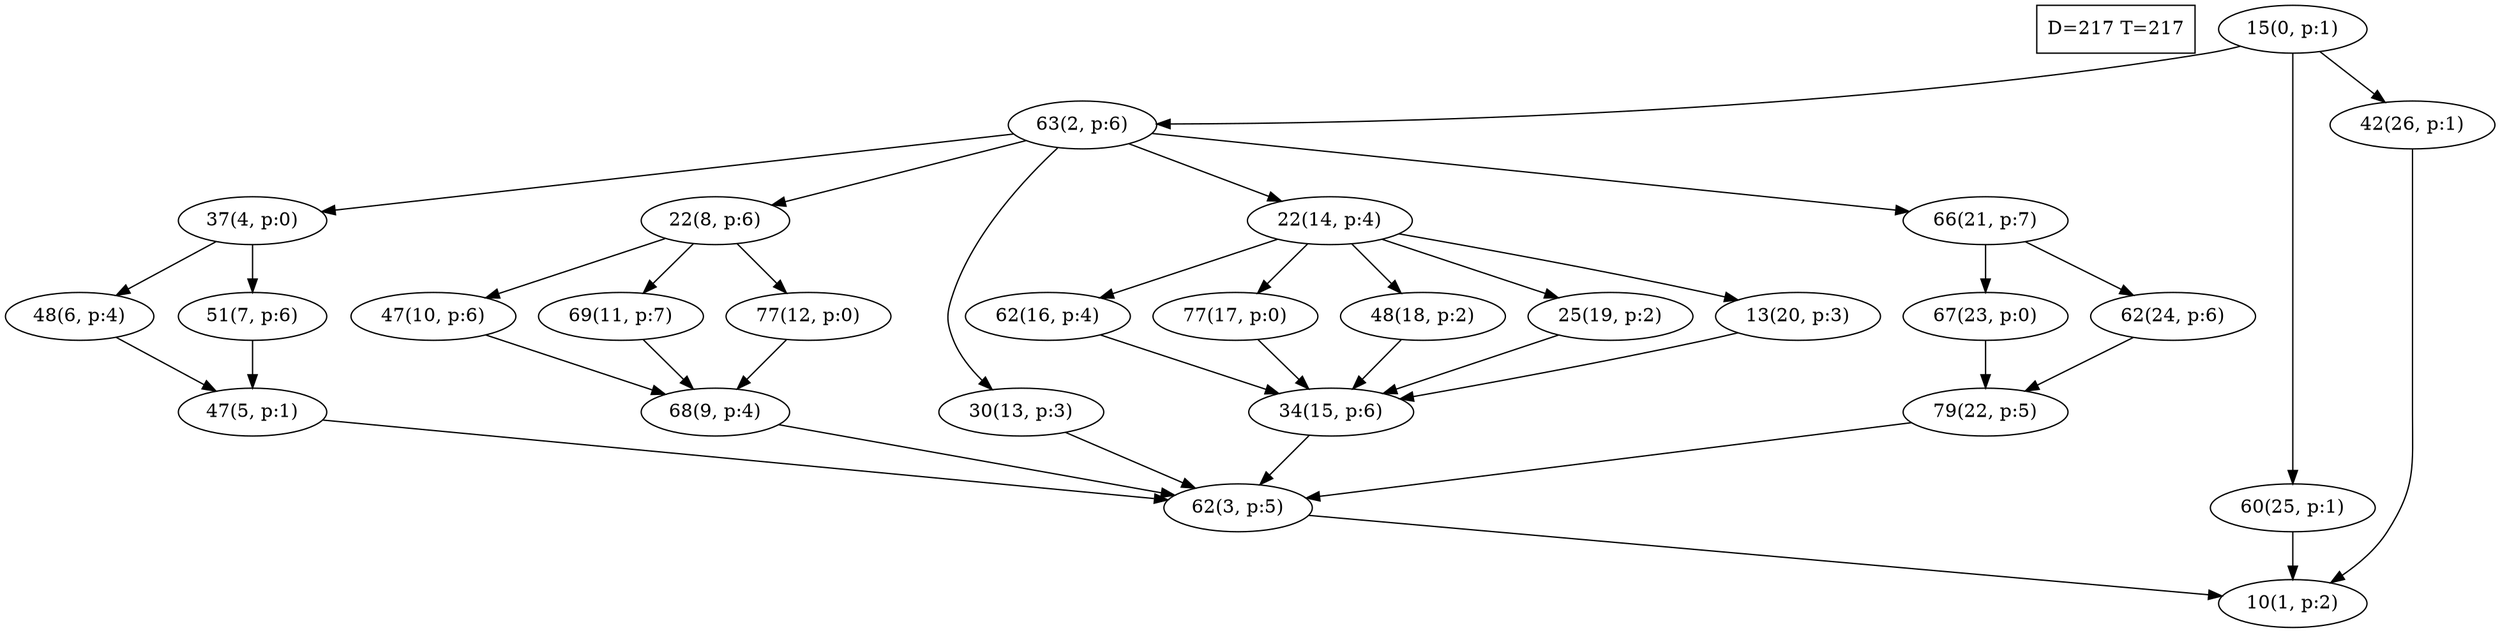 digraph Task {
i [shape=box, label="D=217 T=217"]; 
0 [label="15(0, p:1)"];
1 [label="10(1, p:2)"];
2 [label="63(2, p:6)"];
3 [label="62(3, p:5)"];
4 [label="37(4, p:0)"];
5 [label="47(5, p:1)"];
6 [label="48(6, p:4)"];
7 [label="51(7, p:6)"];
8 [label="22(8, p:6)"];
9 [label="68(9, p:4)"];
10 [label="47(10, p:6)"];
11 [label="69(11, p:7)"];
12 [label="77(12, p:0)"];
13 [label="30(13, p:3)"];
14 [label="22(14, p:4)"];
15 [label="34(15, p:6)"];
16 [label="62(16, p:4)"];
17 [label="77(17, p:0)"];
18 [label="48(18, p:2)"];
19 [label="25(19, p:2)"];
20 [label="13(20, p:3)"];
21 [label="66(21, p:7)"];
22 [label="79(22, p:5)"];
23 [label="67(23, p:0)"];
24 [label="62(24, p:6)"];
25 [label="60(25, p:1)"];
26 [label="42(26, p:1)"];
0 -> 2;
0 -> 25;
0 -> 26;
2 -> 4;
2 -> 8;
2 -> 13;
2 -> 14;
2 -> 21;
3 -> 1;
4 -> 6;
4 -> 7;
5 -> 3;
6 -> 5;
7 -> 5;
8 -> 10;
8 -> 11;
8 -> 12;
9 -> 3;
10 -> 9;
11 -> 9;
12 -> 9;
13 -> 3;
14 -> 16;
14 -> 17;
14 -> 18;
14 -> 19;
14 -> 20;
15 -> 3;
16 -> 15;
17 -> 15;
18 -> 15;
19 -> 15;
20 -> 15;
21 -> 23;
21 -> 24;
22 -> 3;
23 -> 22;
24 -> 22;
25 -> 1;
26 -> 1;
}